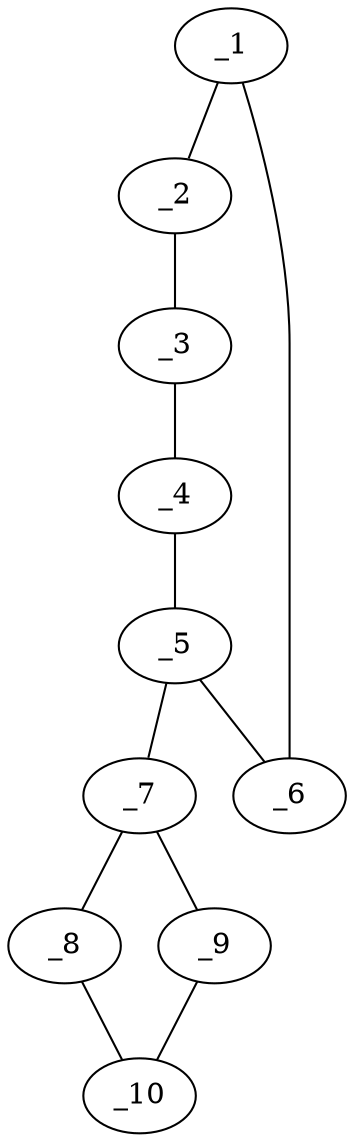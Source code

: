graph molid662876 {
	_1	 [charge=0,
		chem=1,
		symbol="C  ",
		x=2,
		y="-1.7071"];
	_2	 [charge=0,
		chem=1,
		symbol="C  ",
		x="2.866",
		y="-2.2071"];
	_1 -- _2	 [valence=1];
	_6	 [charge=0,
		chem=1,
		symbol="C  ",
		x=2,
		y="-0.7071"];
	_1 -- _6	 [valence=1];
	_3	 [charge=0,
		chem=1,
		symbol="C  ",
		x="3.7321",
		y="-1.7071"];
	_2 -- _3	 [valence=1];
	_4	 [charge=0,
		chem=1,
		symbol="C  ",
		x="3.7321",
		y="-0.7071"];
	_3 -- _4	 [valence=1];
	_5	 [charge=0,
		chem=4,
		symbol="N  ",
		x="2.866",
		y="-0.2071"];
	_4 -- _5	 [valence=1];
	_5 -- _6	 [valence=1];
	_7	 [charge=0,
		chem=1,
		symbol="C  ",
		x="2.866",
		y="0.7929"];
	_5 -- _7	 [valence=1];
	_8	 [charge=1,
		chem=5,
		symbol="S  ",
		x="2.1589",
		y="1.5"];
	_7 -- _8	 [valence=2];
	_9	 [charge=1,
		chem=5,
		symbol="S  ",
		x="3.5731",
		y="1.5"];
	_7 -- _9	 [valence=1];
	_10	 [charge=1,
		chem=35,
		symbol="Ru ",
		x="2.866",
		y="2.2071"];
	_8 -- _10	 [valence=1];
	_9 -- _10	 [valence=1];
}
